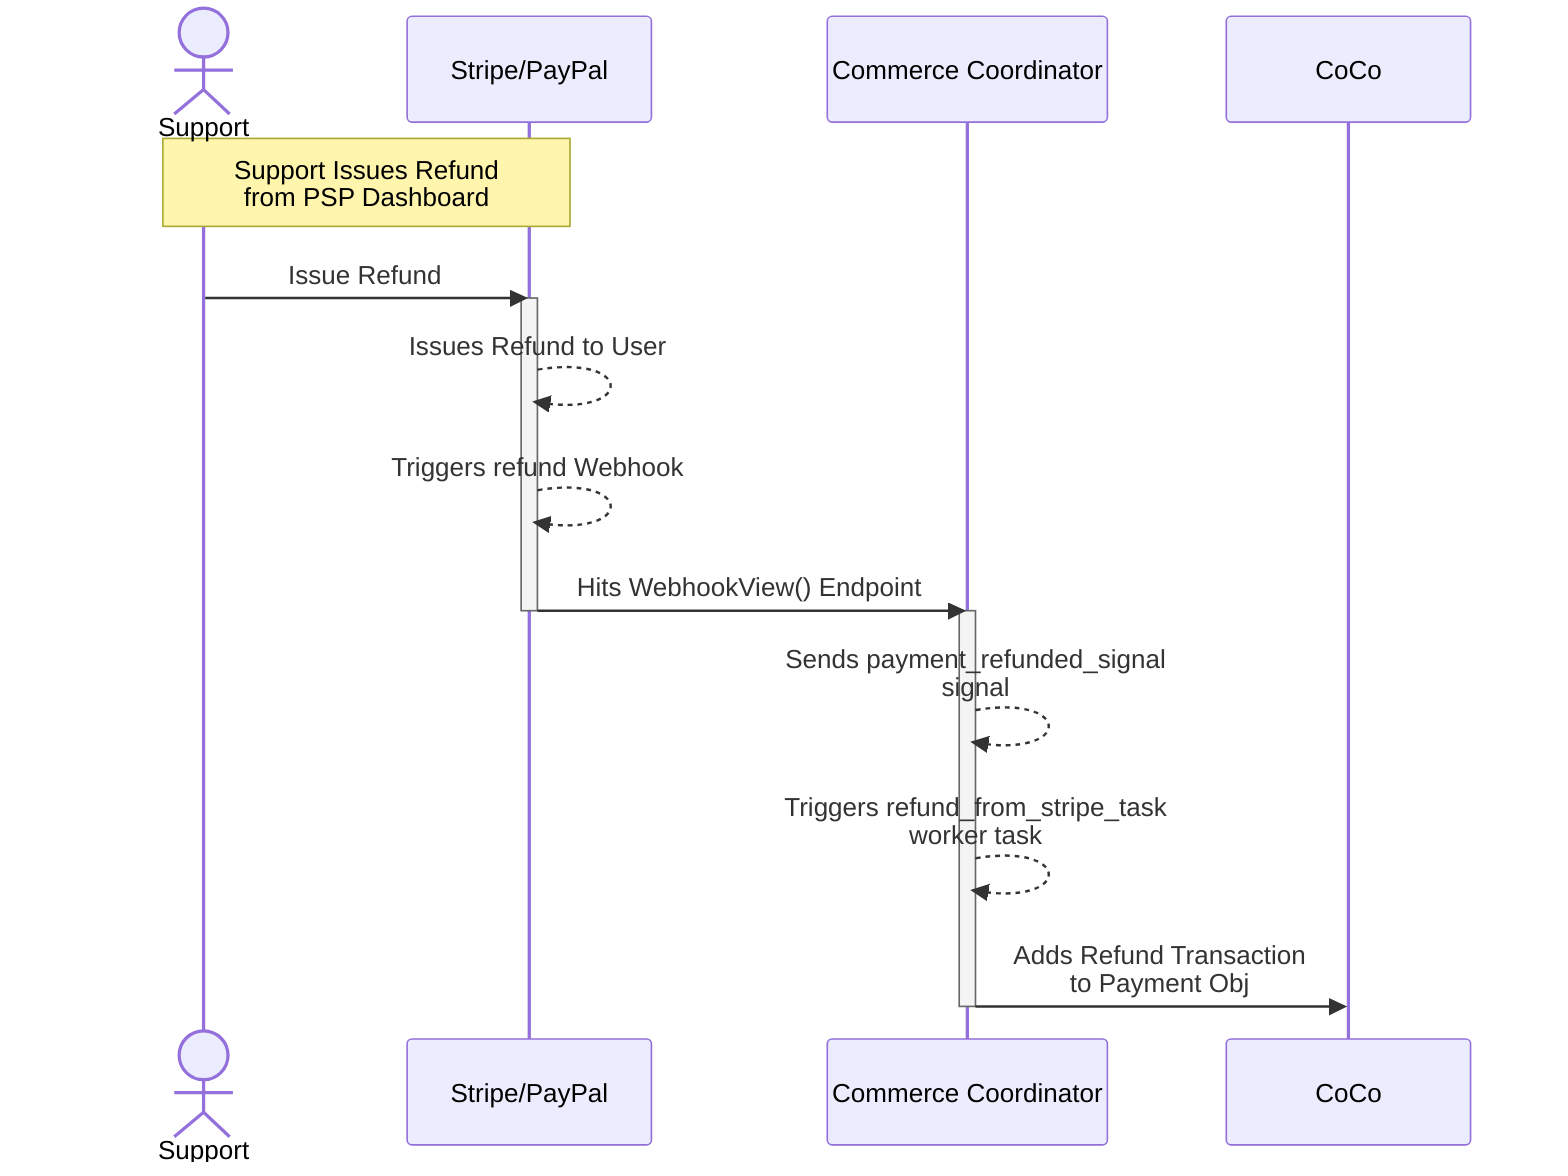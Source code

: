 sequenceDiagram
    actor Support
    participant PSP as Stripe/PayPal
    participant CC as Commerce Coordinator
    participant CoCo
    note over Support, PSP: Support Issues Refund<br>from PSP Dashboard
    Support ->> PSP: Issue Refund
    activate PSP
    PSP -->> PSP: Issues Refund to User
    PSP -->> PSP: Triggers refund Webhook
    PSP ->> CC: Hits WebhookView() Endpoint
    deactivate PSP
    activate CC
    CC -->> CC: Sends payment_refunded_signal<br> signal
    CC -->> CC: Triggers refund_from_stripe_task<br> worker task
    CC ->> CoCo: Adds Refund Transaction<br> to Payment Obj
    deactivate CC